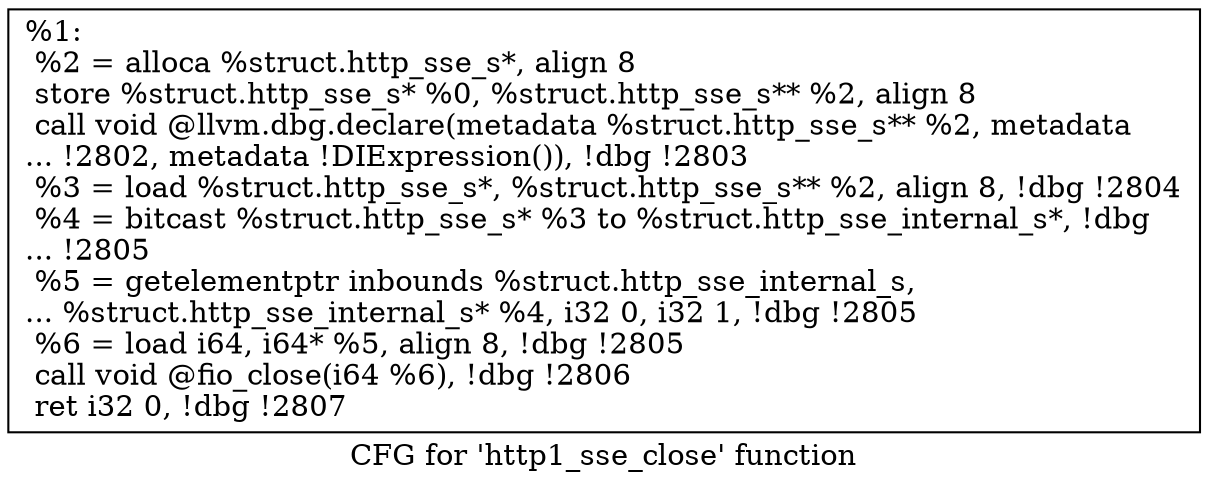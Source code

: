 digraph "CFG for 'http1_sse_close' function" {
	label="CFG for 'http1_sse_close' function";

	Node0x55685218f4f0 [shape=record,label="{%1:\l  %2 = alloca %struct.http_sse_s*, align 8\l  store %struct.http_sse_s* %0, %struct.http_sse_s** %2, align 8\l  call void @llvm.dbg.declare(metadata %struct.http_sse_s** %2, metadata\l... !2802, metadata !DIExpression()), !dbg !2803\l  %3 = load %struct.http_sse_s*, %struct.http_sse_s** %2, align 8, !dbg !2804\l  %4 = bitcast %struct.http_sse_s* %3 to %struct.http_sse_internal_s*, !dbg\l... !2805\l  %5 = getelementptr inbounds %struct.http_sse_internal_s,\l... %struct.http_sse_internal_s* %4, i32 0, i32 1, !dbg !2805\l  %6 = load i64, i64* %5, align 8, !dbg !2805\l  call void @fio_close(i64 %6), !dbg !2806\l  ret i32 0, !dbg !2807\l}"];
}
